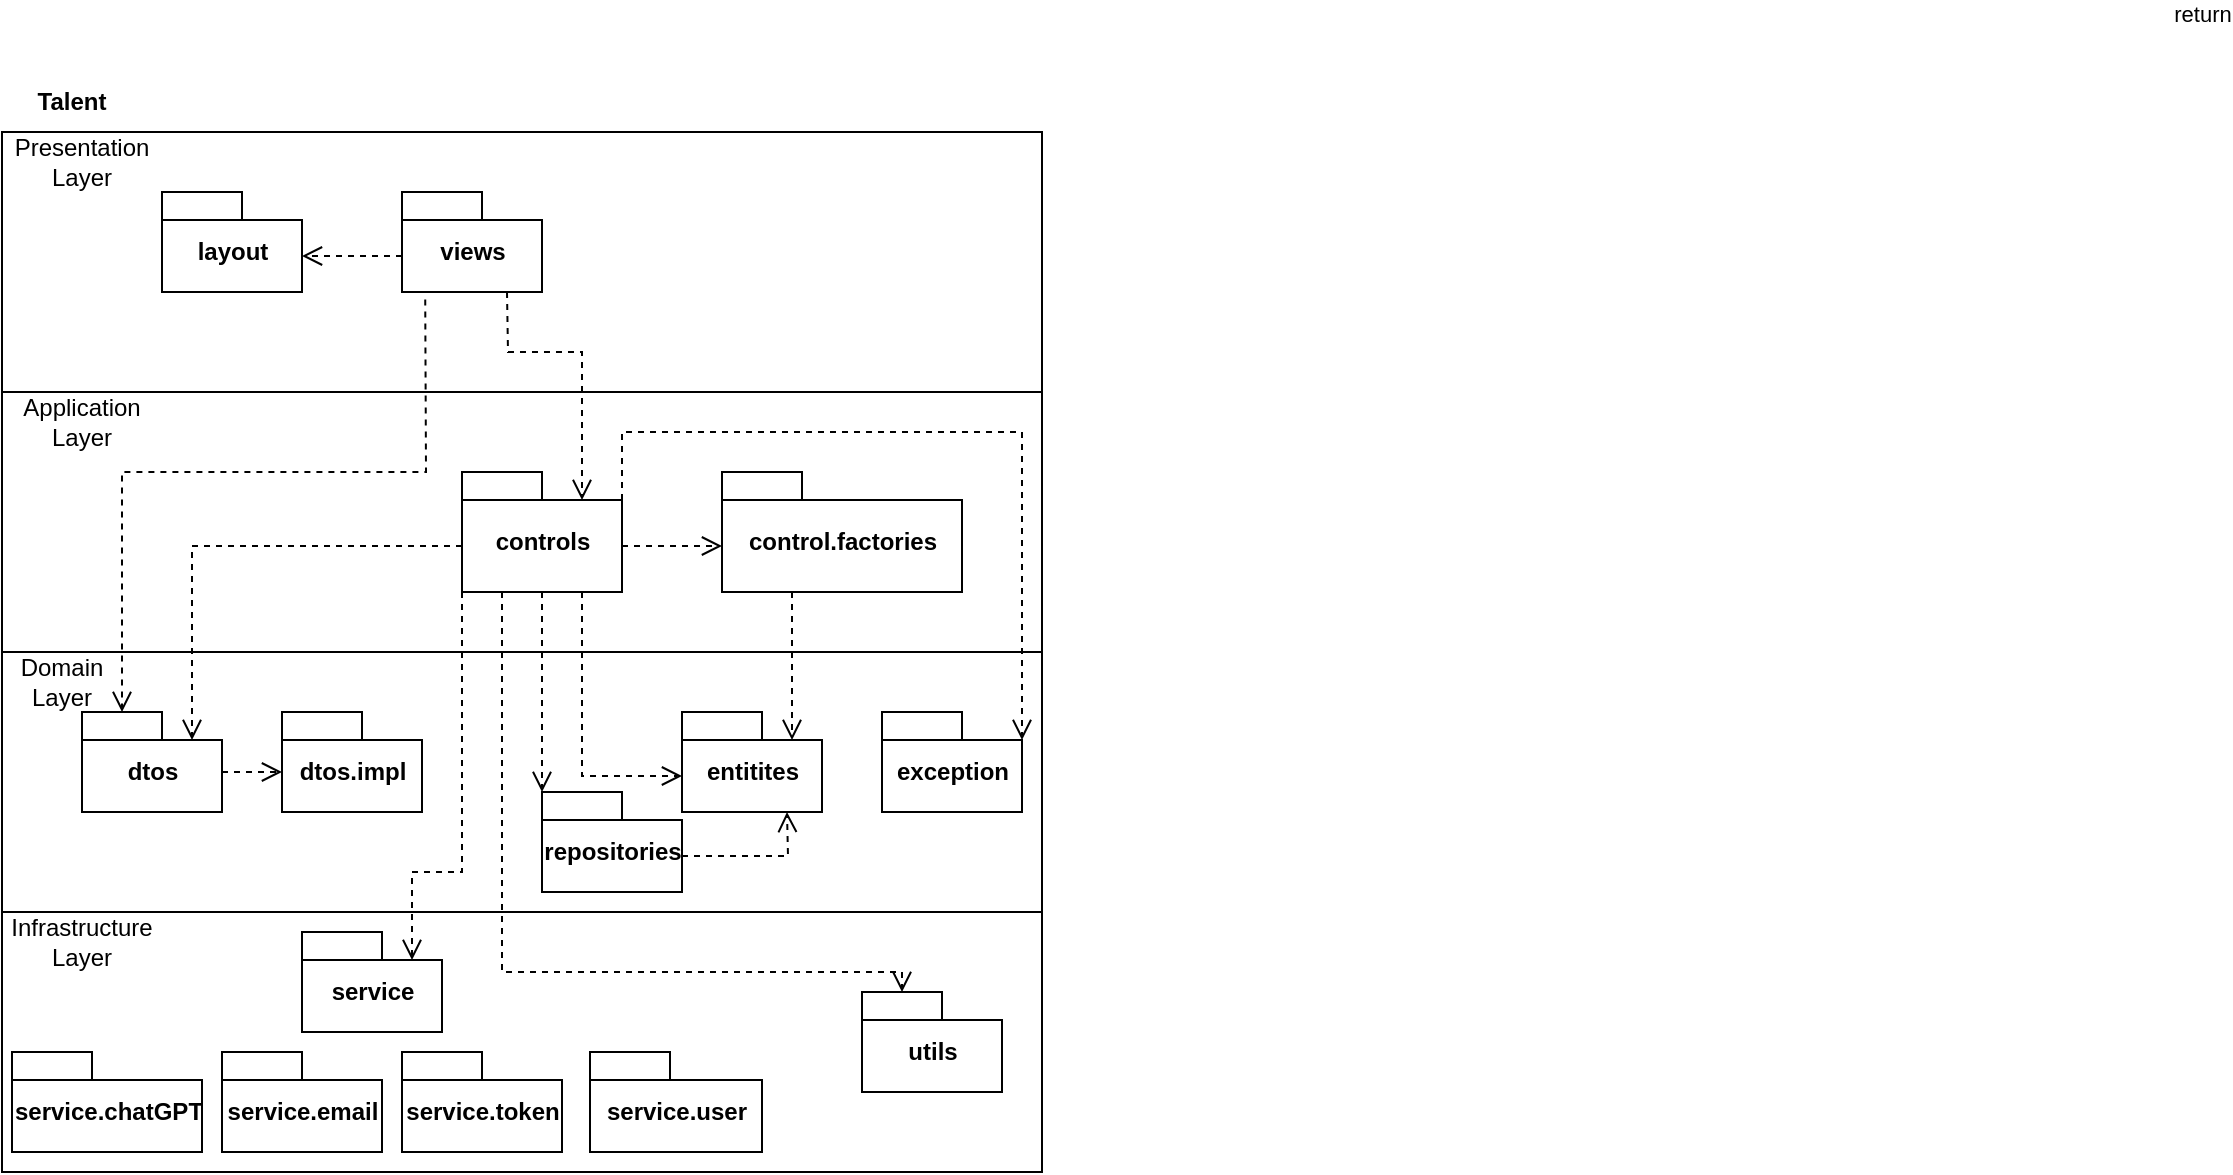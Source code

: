 <mxfile version="21.3.2" type="github">
  <diagram id="vP3BxnlYZqfYoiZaRQQY" name="Page-1">
    <mxGraphModel dx="996" dy="1750" grid="1" gridSize="10" guides="1" tooltips="1" connect="1" arrows="1" fold="1" page="1" pageScale="1" pageWidth="827" pageHeight="1169" math="0" shadow="0">
      <root>
        <mxCell id="0" />
        <mxCell id="1" parent="0" />
        <mxCell id="UGYiUCY6pZAxd3xxvu3n-1" value="" style="whiteSpace=wrap;html=1;aspect=fixed;align=left;" parent="1" vertex="1">
          <mxGeometry x="120" y="40" width="520" height="520" as="geometry" />
        </mxCell>
        <mxCell id="UGYiUCY6pZAxd3xxvu3n-2" value="&lt;b&gt;Talent&lt;/b&gt;" style="text;html=1;strokeColor=none;fillColor=none;align=center;verticalAlign=middle;whiteSpace=wrap;rounded=0;" parent="1" vertex="1">
          <mxGeometry x="120" y="10" width="70" height="30" as="geometry" />
        </mxCell>
        <mxCell id="UGYiUCY6pZAxd3xxvu3n-3" value="" style="endArrow=none;html=1;rounded=0;exitX=0;exitY=0.25;exitDx=0;exitDy=0;entryX=1;entryY=0.25;entryDx=0;entryDy=0;startArrow=none;" parent="1" source="UGYiUCY6pZAxd3xxvu3n-1" target="UGYiUCY6pZAxd3xxvu3n-1" edge="1">
          <mxGeometry width="50" height="50" relative="1" as="geometry">
            <mxPoint x="230" y="137.5" as="sourcePoint" />
            <mxPoint x="440" y="270" as="targetPoint" />
          </mxGeometry>
        </mxCell>
        <mxCell id="UGYiUCY6pZAxd3xxvu3n-4" value="views" style="shape=folder;fontStyle=1;spacingTop=10;tabWidth=40;tabHeight=14;tabPosition=left;html=1;" parent="1" vertex="1">
          <mxGeometry x="320" y="70" width="70" height="50" as="geometry" />
        </mxCell>
        <mxCell id="UGYiUCY6pZAxd3xxvu3n-5" value="controls" style="shape=folder;fontStyle=1;spacingTop=10;tabWidth=40;tabHeight=14;tabPosition=left;html=1;" parent="1" vertex="1">
          <mxGeometry x="350" y="210" width="80" height="60" as="geometry" />
        </mxCell>
        <mxCell id="UGYiUCY6pZAxd3xxvu3n-7" value="dtos" style="shape=folder;fontStyle=1;spacingTop=10;tabWidth=40;tabHeight=14;tabPosition=left;html=1;" parent="1" vertex="1">
          <mxGeometry x="160" y="330" width="70" height="50" as="geometry" />
        </mxCell>
        <mxCell id="UGYiUCY6pZAxd3xxvu3n-8" value="entitites" style="shape=folder;fontStyle=1;spacingTop=10;tabWidth=40;tabHeight=14;tabPosition=left;html=1;" parent="1" vertex="1">
          <mxGeometry x="460" y="330" width="70" height="50" as="geometry" />
        </mxCell>
        <mxCell id="UGYiUCY6pZAxd3xxvu3n-10" value="" style="endArrow=none;html=1;rounded=0;exitX=0;exitY=0.5;exitDx=0;exitDy=0;entryX=1;entryY=0.5;entryDx=0;entryDy=0;" parent="1" source="UGYiUCY6pZAxd3xxvu3n-1" target="UGYiUCY6pZAxd3xxvu3n-1" edge="1">
          <mxGeometry width="50" height="50" relative="1" as="geometry">
            <mxPoint x="280" y="630" as="sourcePoint" />
            <mxPoint x="330" y="580" as="targetPoint" />
          </mxGeometry>
        </mxCell>
        <mxCell id="UGYiUCY6pZAxd3xxvu3n-13" value="control.factories" style="shape=folder;fontStyle=1;spacingTop=10;tabWidth=40;tabHeight=14;tabPosition=left;html=1;" parent="1" vertex="1">
          <mxGeometry x="480" y="210" width="120" height="60" as="geometry" />
        </mxCell>
        <mxCell id="UGYiUCY6pZAxd3xxvu3n-15" value="" style="endArrow=none;html=1;rounded=0;exitX=0;exitY=0.75;exitDx=0;exitDy=0;entryX=1;entryY=0.75;entryDx=0;entryDy=0;" parent="1" source="UGYiUCY6pZAxd3xxvu3n-1" target="UGYiUCY6pZAxd3xxvu3n-1" edge="1">
          <mxGeometry width="50" height="50" relative="1" as="geometry">
            <mxPoint x="200" y="500" as="sourcePoint" />
            <mxPoint x="250" y="450" as="targetPoint" />
          </mxGeometry>
        </mxCell>
        <mxCell id="UGYiUCY6pZAxd3xxvu3n-17" value="utils" style="shape=folder;fontStyle=1;spacingTop=10;tabWidth=40;tabHeight=14;tabPosition=left;html=1;" parent="1" vertex="1">
          <mxGeometry x="550" y="470" width="70" height="50" as="geometry" />
        </mxCell>
        <mxCell id="UGYiUCY6pZAxd3xxvu3n-20" value="Presentation Layer" style="text;html=1;strokeColor=none;fillColor=none;align=center;verticalAlign=middle;whiteSpace=wrap;rounded=0;" parent="1" vertex="1">
          <mxGeometry x="130" y="40" width="60" height="30" as="geometry" />
        </mxCell>
        <mxCell id="UGYiUCY6pZAxd3xxvu3n-23" value="Application Layer" style="text;html=1;strokeColor=none;fillColor=none;align=center;verticalAlign=middle;whiteSpace=wrap;rounded=0;" parent="1" vertex="1">
          <mxGeometry x="130" y="170" width="60" height="30" as="geometry" />
        </mxCell>
        <mxCell id="UGYiUCY6pZAxd3xxvu3n-24" value="Domain Layer" style="text;html=1;strokeColor=none;fillColor=none;align=center;verticalAlign=middle;whiteSpace=wrap;rounded=0;" parent="1" vertex="1">
          <mxGeometry x="120" y="300" width="60" height="30" as="geometry" />
        </mxCell>
        <mxCell id="UGYiUCY6pZAxd3xxvu3n-26" value="Infrastructure Layer" style="text;html=1;strokeColor=none;fillColor=none;align=center;verticalAlign=middle;whiteSpace=wrap;rounded=0;" parent="1" vertex="1">
          <mxGeometry x="130" y="430" width="60" height="30" as="geometry" />
        </mxCell>
        <mxCell id="UGYiUCY6pZAxd3xxvu3n-27" value="" style="html=1;verticalAlign=bottom;endArrow=open;dashed=1;endSize=8;rounded=0;exitX=0.75;exitY=1;exitDx=0;exitDy=0;exitPerimeter=0;entryX=0;entryY=0;entryDx=60;entryDy=14;entryPerimeter=0;" parent="1" source="UGYiUCY6pZAxd3xxvu3n-4" target="UGYiUCY6pZAxd3xxvu3n-5" edge="1">
          <mxGeometry relative="1" as="geometry">
            <mxPoint x="510" y="120" as="sourcePoint" />
            <mxPoint x="430" y="120" as="targetPoint" />
            <Array as="points">
              <mxPoint x="373" y="150" />
              <mxPoint x="410" y="150" />
            </Array>
          </mxGeometry>
        </mxCell>
        <mxCell id="UGYiUCY6pZAxd3xxvu3n-28" value="" style="html=1;verticalAlign=bottom;endArrow=open;dashed=1;endSize=8;rounded=0;exitX=0.166;exitY=1.076;exitDx=0;exitDy=0;exitPerimeter=0;entryX=0;entryY=0;entryDx=20;entryDy=0;entryPerimeter=0;" parent="1" source="UGYiUCY6pZAxd3xxvu3n-4" target="UGYiUCY6pZAxd3xxvu3n-7" edge="1">
          <mxGeometry relative="1" as="geometry">
            <mxPoint x="330" y="140" as="sourcePoint" />
            <mxPoint x="250" y="140" as="targetPoint" />
            <Array as="points">
              <mxPoint x="332" y="210" />
              <mxPoint x="180" y="210" />
              <mxPoint x="180" y="290" />
            </Array>
          </mxGeometry>
        </mxCell>
        <mxCell id="UGYiUCY6pZAxd3xxvu3n-31" value="" style="html=1;verticalAlign=bottom;endArrow=open;dashed=1;endSize=8;rounded=0;exitX=0;exitY=0;exitDx=80;exitDy=37;exitPerimeter=0;entryX=0;entryY=0;entryDx=0;entryDy=37;entryPerimeter=0;" parent="1" source="UGYiUCY6pZAxd3xxvu3n-5" target="UGYiUCY6pZAxd3xxvu3n-13" edge="1">
          <mxGeometry relative="1" as="geometry">
            <mxPoint x="740" y="30" as="sourcePoint" />
            <mxPoint x="660" y="30" as="targetPoint" />
          </mxGeometry>
        </mxCell>
        <mxCell id="UGYiUCY6pZAxd3xxvu3n-32" value="" style="html=1;verticalAlign=bottom;endArrow=open;dashed=1;endSize=8;rounded=0;exitX=0;exitY=0;exitDx=0;exitDy=37;exitPerimeter=0;entryX=0;entryY=0;entryDx=55;entryDy=14;entryPerimeter=0;" parent="1" source="UGYiUCY6pZAxd3xxvu3n-5" target="UGYiUCY6pZAxd3xxvu3n-7" edge="1">
          <mxGeometry relative="1" as="geometry">
            <mxPoint x="380" y="320" as="sourcePoint" />
            <mxPoint x="300" y="320" as="targetPoint" />
            <Array as="points">
              <mxPoint x="215" y="247" />
              <mxPoint x="215" y="290" />
            </Array>
          </mxGeometry>
        </mxCell>
        <mxCell id="UGYiUCY6pZAxd3xxvu3n-46" value="" style="html=1;verticalAlign=bottom;endArrow=open;dashed=1;endSize=8;rounded=0;exitX=0.75;exitY=1;exitDx=0;exitDy=0;exitPerimeter=0;entryX=0;entryY=0;entryDx=0;entryDy=32;entryPerimeter=0;" parent="1" source="UGYiUCY6pZAxd3xxvu3n-5" target="UGYiUCY6pZAxd3xxvu3n-8" edge="1">
          <mxGeometry relative="1" as="geometry">
            <mxPoint x="450" y="320" as="sourcePoint" />
            <mxPoint x="370" y="320" as="targetPoint" />
            <Array as="points">
              <mxPoint x="410" y="362" />
            </Array>
          </mxGeometry>
        </mxCell>
        <mxCell id="UGYiUCY6pZAxd3xxvu3n-52" value="" style="html=1;verticalAlign=bottom;endArrow=open;dashed=1;endSize=8;rounded=0;entryX=0;entryY=0;entryDx=55;entryDy=14;entryPerimeter=0;" parent="1" target="UGYiUCY6pZAxd3xxvu3n-8" edge="1">
          <mxGeometry relative="1" as="geometry">
            <mxPoint x="515" y="270" as="sourcePoint" />
            <mxPoint x="550" y="360" as="targetPoint" />
          </mxGeometry>
        </mxCell>
        <mxCell id="EwRB1USwOQSSy2an0Ai_-1" value="return" style="html=1;verticalAlign=bottom;endArrow=open;dashed=1;endSize=8;edgeStyle=elbowEdgeStyle;elbow=vertical;curved=0;rounded=0;exitX=0.25;exitY=1;exitDx=0;exitDy=0;exitPerimeter=0;entryX=0;entryY=0;entryDx=20;entryDy=0;entryPerimeter=0;" parent="1" source="UGYiUCY6pZAxd3xxvu3n-5" target="UGYiUCY6pZAxd3xxvu3n-17" edge="1">
          <mxGeometry x="-1" y="440" relative="1" as="geometry">
            <mxPoint x="370" y="390" as="sourcePoint" />
            <mxPoint x="290" y="390" as="targetPoint" />
            <Array as="points">
              <mxPoint x="370" y="460" />
            </Array>
            <mxPoint x="410" y="-280" as="offset" />
          </mxGeometry>
        </mxCell>
        <mxCell id="tAIeIkYQ4xOKfcJEpVTA-1" value="dtos" style="shape=folder;fontStyle=1;spacingTop=10;tabWidth=40;tabHeight=14;tabPosition=left;html=1;" vertex="1" parent="1">
          <mxGeometry x="160" y="330" width="70" height="50" as="geometry" />
        </mxCell>
        <mxCell id="tAIeIkYQ4xOKfcJEpVTA-2" value="dtos.impl" style="shape=folder;fontStyle=1;spacingTop=10;tabWidth=40;tabHeight=14;tabPosition=left;html=1;" vertex="1" parent="1">
          <mxGeometry x="260" y="330" width="70" height="50" as="geometry" />
        </mxCell>
        <mxCell id="tAIeIkYQ4xOKfcJEpVTA-3" value="" style="html=1;verticalAlign=bottom;endArrow=open;dashed=1;endSize=8;rounded=0;exitX=0;exitY=0;exitDx=80;exitDy=37;exitPerimeter=0;" edge="1" parent="1">
          <mxGeometry relative="1" as="geometry">
            <mxPoint x="230" y="360" as="sourcePoint" />
            <mxPoint x="260" y="360" as="targetPoint" />
          </mxGeometry>
        </mxCell>
        <mxCell id="tAIeIkYQ4xOKfcJEpVTA-4" value="exception" style="shape=folder;fontStyle=1;spacingTop=10;tabWidth=40;tabHeight=14;tabPosition=left;html=1;" vertex="1" parent="1">
          <mxGeometry x="560" y="330" width="70" height="50" as="geometry" />
        </mxCell>
        <mxCell id="tAIeIkYQ4xOKfcJEpVTA-5" value="" style="html=1;verticalAlign=bottom;endArrow=open;dashed=1;endSize=8;rounded=0;exitX=0;exitY=0;exitDx=80;exitDy=14;exitPerimeter=0;entryX=0;entryY=0;entryDx=70;entryDy=14;entryPerimeter=0;" edge="1" parent="1" source="UGYiUCY6pZAxd3xxvu3n-5" target="tAIeIkYQ4xOKfcJEpVTA-4">
          <mxGeometry relative="1" as="geometry">
            <mxPoint x="440" y="257" as="sourcePoint" />
            <mxPoint x="490" y="257" as="targetPoint" />
            <Array as="points">
              <mxPoint x="430" y="190" />
              <mxPoint x="630" y="190" />
            </Array>
          </mxGeometry>
        </mxCell>
        <mxCell id="tAIeIkYQ4xOKfcJEpVTA-8" value="layout" style="shape=folder;fontStyle=1;spacingTop=10;tabWidth=40;tabHeight=14;tabPosition=left;html=1;" vertex="1" parent="1">
          <mxGeometry x="200" y="70" width="70" height="50" as="geometry" />
        </mxCell>
        <mxCell id="tAIeIkYQ4xOKfcJEpVTA-9" value="" style="html=1;verticalAlign=bottom;endArrow=open;dashed=1;endSize=8;rounded=0;exitX=0;exitY=0;exitDx=0;exitDy=32;exitPerimeter=0;entryX=0;entryY=0;entryDx=70;entryDy=32;entryPerimeter=0;" edge="1" parent="1" source="UGYiUCY6pZAxd3xxvu3n-4" target="tAIeIkYQ4xOKfcJEpVTA-8">
          <mxGeometry relative="1" as="geometry">
            <mxPoint x="440" y="80" as="sourcePoint" />
            <mxPoint x="490" y="80" as="targetPoint" />
          </mxGeometry>
        </mxCell>
        <mxCell id="tAIeIkYQ4xOKfcJEpVTA-10" value="repositories" style="shape=folder;fontStyle=1;spacingTop=10;tabWidth=40;tabHeight=14;tabPosition=left;html=1;" vertex="1" parent="1">
          <mxGeometry x="390" y="370" width="70" height="50" as="geometry" />
        </mxCell>
        <mxCell id="tAIeIkYQ4xOKfcJEpVTA-11" value="" style="html=1;verticalAlign=bottom;endArrow=open;dashed=1;endSize=8;rounded=0;exitX=0.5;exitY=1;exitDx=0;exitDy=0;exitPerimeter=0;entryX=0;entryY=0;entryDx=0;entryDy=0;entryPerimeter=0;" edge="1" parent="1" source="UGYiUCY6pZAxd3xxvu3n-5" target="tAIeIkYQ4xOKfcJEpVTA-10">
          <mxGeometry relative="1" as="geometry">
            <mxPoint x="420" y="280" as="sourcePoint" />
            <mxPoint x="470" y="372" as="targetPoint" />
            <Array as="points" />
          </mxGeometry>
        </mxCell>
        <mxCell id="tAIeIkYQ4xOKfcJEpVTA-12" value="" style="html=1;verticalAlign=bottom;endArrow=open;dashed=1;endSize=8;rounded=0;exitX=0;exitY=0;exitDx=70;exitDy=32;exitPerimeter=0;entryX=0.75;entryY=1;entryDx=0;entryDy=0;entryPerimeter=0;" edge="1" parent="1" source="tAIeIkYQ4xOKfcJEpVTA-10" target="UGYiUCY6pZAxd3xxvu3n-8">
          <mxGeometry relative="1" as="geometry">
            <mxPoint x="460" y="410" as="sourcePoint" />
            <mxPoint x="510" y="410" as="targetPoint" />
            <Array as="points">
              <mxPoint x="513" y="402" />
            </Array>
          </mxGeometry>
        </mxCell>
        <mxCell id="tAIeIkYQ4xOKfcJEpVTA-13" value="service" style="shape=folder;fontStyle=1;spacingTop=10;tabWidth=40;tabHeight=14;tabPosition=left;html=1;" vertex="1" parent="1">
          <mxGeometry x="270" y="440" width="70" height="50" as="geometry" />
        </mxCell>
        <mxCell id="tAIeIkYQ4xOKfcJEpVTA-14" value="service.user" style="shape=folder;fontStyle=1;spacingTop=10;tabWidth=40;tabHeight=14;tabPosition=left;html=1;" vertex="1" parent="1">
          <mxGeometry x="414" y="500" width="86" height="50" as="geometry" />
        </mxCell>
        <mxCell id="tAIeIkYQ4xOKfcJEpVTA-15" value="service.token" style="shape=folder;fontStyle=1;spacingTop=10;tabWidth=40;tabHeight=14;tabPosition=left;html=1;" vertex="1" parent="1">
          <mxGeometry x="320" y="500" width="80" height="50" as="geometry" />
        </mxCell>
        <mxCell id="tAIeIkYQ4xOKfcJEpVTA-16" value="service.email" style="shape=folder;fontStyle=1;spacingTop=10;tabWidth=40;tabHeight=14;tabPosition=left;html=1;" vertex="1" parent="1">
          <mxGeometry x="230" y="500" width="80" height="50" as="geometry" />
        </mxCell>
        <mxCell id="tAIeIkYQ4xOKfcJEpVTA-17" value="service.chatGPT" style="shape=folder;fontStyle=1;spacingTop=10;tabWidth=40;tabHeight=14;tabPosition=left;html=1;" vertex="1" parent="1">
          <mxGeometry x="125" y="500" width="95" height="50" as="geometry" />
        </mxCell>
        <mxCell id="tAIeIkYQ4xOKfcJEpVTA-18" value="" style="html=1;verticalAlign=bottom;endArrow=open;dashed=1;endSize=8;rounded=0;exitX=0;exitY=0;exitDx=0;exitDy=60;exitPerimeter=0;entryX=0;entryY=0;entryDx=55;entryDy=14;entryPerimeter=0;" edge="1" parent="1" source="UGYiUCY6pZAxd3xxvu3n-5" target="tAIeIkYQ4xOKfcJEpVTA-13">
          <mxGeometry relative="1" as="geometry">
            <mxPoint x="360" y="257" as="sourcePoint" />
            <mxPoint x="225" y="354" as="targetPoint" />
            <Array as="points">
              <mxPoint x="350" y="410" />
              <mxPoint x="325" y="410" />
            </Array>
          </mxGeometry>
        </mxCell>
      </root>
    </mxGraphModel>
  </diagram>
</mxfile>
